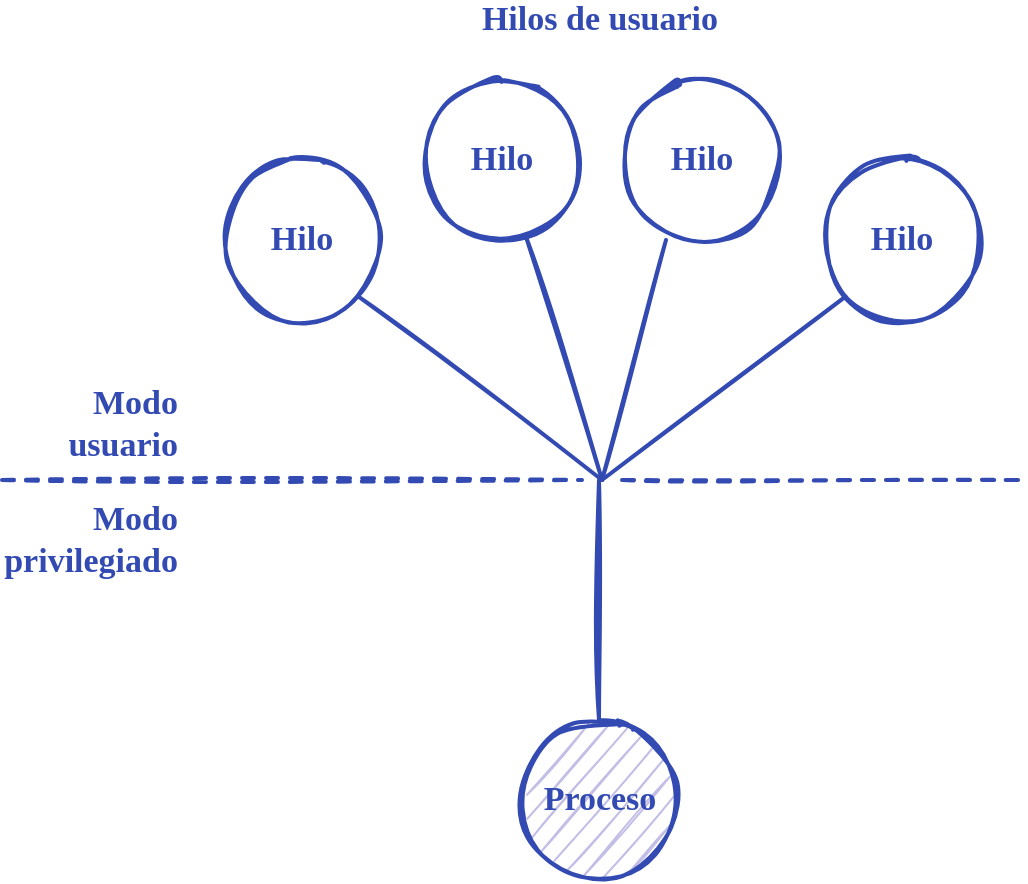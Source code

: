 <mxfile version="13.8.5" type="google"><diagram id="akEowiJKr_ScigKzrRVM" name="Page-1"><mxGraphModel dx="44" dy="762" grid="1" gridSize="10" guides="1" tooltips="1" connect="1" arrows="1" fold="1" page="1" pageScale="1" pageWidth="689" pageHeight="517" math="0" shadow="0"><root><mxCell id="0"/><mxCell id="1" parent="0"/><mxCell id="-pet36EsuUMPWjCT5Itz-28" value="Modo usuario" style="text;html=1;strokeColor=none;fillColor=none;align=right;verticalAlign=middle;whiteSpace=wrap;rounded=0;shadow=0;sketch=1;fontFamily=Ink Free;fontSize=17;fontStyle=1;fontColor=#324ab2;" parent="1" vertex="1"><mxGeometry x="1480" y="234" width="70" height="35" as="geometry"/></mxCell><mxCell id="-pet36EsuUMPWjCT5Itz-29" value="Modo privilegiado" style="text;html=1;strokeColor=none;fillColor=none;align=right;verticalAlign=middle;whiteSpace=wrap;rounded=0;shadow=0;sketch=1;fontFamily=Ink Free;fontSize=17;fontStyle=1;fontColor=#324ab2;" parent="1" vertex="1"><mxGeometry x="1461" y="290" width="89" height="40" as="geometry"/></mxCell><mxCell id="lgN72yZ7XG6kfilp9ZLk-1" value="&lt;b&gt;Proceso&lt;br&gt;&lt;/b&gt;" style="ellipse;whiteSpace=wrap;html=1;aspect=fixed;rounded=0;shadow=0;fontFamily=Ink Free;fontSize=17;strokeWidth=2;spacing=20;sketch=1;align=center;strokeColor=#324ab2;fontColor=#324ab2;fillColor=#c2bee6;" parent="1" vertex="1"><mxGeometry x="1718.5" y="400" width="80" height="80" as="geometry"/></mxCell><mxCell id="lgN72yZ7XG6kfilp9ZLk-2" value="&lt;b&gt;Hilo&lt;br&gt;&lt;/b&gt;" style="ellipse;whiteSpace=wrap;html=1;aspect=fixed;rounded=0;shadow=0;fontFamily=Ink Free;fontSize=17;strokeWidth=2;fillColor=none;spacing=20;sketch=1;align=center;points=[[0.924,-0.382]];strokeColor=#324ab2;fontColor=#324ab2;" parent="1" vertex="1"><mxGeometry x="1670" y="80" width="80" height="80" as="geometry"/></mxCell><mxCell id="lgN72yZ7XG6kfilp9ZLk-3" value="&lt;b&gt;Hilo&lt;br&gt;&lt;/b&gt;" style="ellipse;whiteSpace=wrap;html=1;aspect=fixed;rounded=0;shadow=0;fontFamily=Ink Free;fontSize=17;strokeWidth=2;fillColor=none;spacing=20;sketch=1;align=center;;points=[[-0.924,-0.382]];fontSource=https%3A%2F%2Full-esit-sistemas-operativos.github.io%2Fssoo-apuntes%2Ffonts%2FInkFree.woff;strokeColor=#324ab2;fontColor=#324ab2;" parent="1" vertex="1"><mxGeometry x="1770" y="80" width="80" height="80" as="geometry"/></mxCell><mxCell id="lgN72yZ7XG6kfilp9ZLk-67" style="rounded=0;orthogonalLoop=1;jettySize=auto;html=1;exitX=1;exitY=1;exitDx=0;exitDy=0;entryX=0.5;entryY=0.5;entryDx=0;entryDy=0;entryPerimeter=0;strokeWidth=2;shadow=0;fontFamily=Ink Free;fontSize=17;spacing=20;endArrow=none;sketch=1;strokeColor=#324ab2;fontColor=#324ab2;" parent="1" source="lgN72yZ7XG6kfilp9ZLk-4" edge="1"><mxGeometry relative="1" as="geometry"><mxPoint x="1760" y="280" as="targetPoint"/></mxGeometry></mxCell><mxCell id="lgN72yZ7XG6kfilp9ZLk-4" value="&lt;b&gt;Hilo&lt;br&gt;&lt;/b&gt;" style="ellipse;whiteSpace=wrap;html=1;aspect=fixed;rounded=0;shadow=0;fontFamily=Ink Free;fontSize=17;strokeWidth=2;fillColor=none;spacing=20;sketch=1;align=center;strokeColor=#324ab2;fontColor=#324ab2;" parent="1" vertex="1"><mxGeometry x="1570" y="120" width="80" height="80" as="geometry"/></mxCell><mxCell id="lgN72yZ7XG6kfilp9ZLk-5" value="&lt;b&gt;Hilo&lt;br&gt;&lt;/b&gt;" style="ellipse;whiteSpace=wrap;html=1;aspect=fixed;rounded=0;shadow=0;fontFamily=Ink Free;fontSize=17;strokeWidth=2;fillColor=none;spacing=20;sketch=1;align=center;strokeColor=#324ab2;fontColor=#324ab2;" parent="1" vertex="1"><mxGeometry x="1870" y="120" width="80" height="80" as="geometry"/></mxCell><mxCell id="lgN72yZ7XG6kfilp9ZLk-7" value="" style="endArrow=none;html=1;strokeWidth=2;rounded=0;shadow=0;fontFamily=Ink Free;fontSize=17;spacing=20;sketch=1;dashed=1;fontColor=#324ab2;strokeColor=#324ab2;" parent="1" edge="1"><mxGeometry width="50" height="50" relative="1" as="geometry"><mxPoint x="1770" y="280" as="sourcePoint"/><mxPoint x="1970" y="280" as="targetPoint"/></mxGeometry></mxCell><mxCell id="lgN72yZ7XG6kfilp9ZLk-19" value="Hilos de usuario" style="text;html=1;fillColor=none;align=center;verticalAlign=middle;whiteSpace=wrap;rounded=0;shadow=0;fontFamily=Ink Free;fontSize=17;strokeWidth=2;spacing=20;sketch=1;fontStyle=1;fontColor=#324ab2;" parent="1" vertex="1"><mxGeometry x="1678.5" y="40" width="160" height="20" as="geometry"/></mxCell><mxCell id="lgN72yZ7XG6kfilp9ZLk-61" value="" style="endArrow=none;html=1;strokeWidth=2;rounded=0;shadow=0;fontFamily=Ink Free;fontSize=17;spacing=20;sketch=1;dashed=1;strokeColor=#324ab2;fontColor=#324ab2;" parent="1" edge="1"><mxGeometry width="50" height="50" relative="1" as="geometry"><mxPoint x="1460" y="280" as="sourcePoint"/><mxPoint x="1750" y="280" as="targetPoint"/></mxGeometry></mxCell><mxCell id="lgN72yZ7XG6kfilp9ZLk-68" style="rounded=0;orthogonalLoop=1;jettySize=auto;html=1;strokeWidth=2;shadow=0;fontFamily=Ink Free;fontSize=17;spacing=20;endArrow=none;sketch=1;strokeColor=#324ab2;fontColor=#324ab2;" parent="1" source="lgN72yZ7XG6kfilp9ZLk-2" edge="1"><mxGeometry relative="1" as="geometry"><mxPoint x="1648.284" y="198.284" as="sourcePoint"/><mxPoint x="1760" y="280" as="targetPoint"/></mxGeometry></mxCell><mxCell id="lgN72yZ7XG6kfilp9ZLk-69" style="rounded=0;orthogonalLoop=1;jettySize=auto;html=1;exitX=0;exitY=1;exitDx=0;exitDy=0;strokeWidth=2;shadow=0;fontFamily=Ink Free;fontSize=17;spacing=20;endArrow=none;sketch=1;strokeColor=#324ab2;fontColor=#324ab2;" parent="1" source="lgN72yZ7XG6kfilp9ZLk-5" edge="1"><mxGeometry relative="1" as="geometry"><mxPoint x="1648.284" y="198.284" as="sourcePoint"/><mxPoint x="1760" y="280" as="targetPoint"/></mxGeometry></mxCell><mxCell id="lgN72yZ7XG6kfilp9ZLk-70" style="rounded=0;orthogonalLoop=1;jettySize=auto;html=1;exitX=0.5;exitY=0;exitDx=0;exitDy=0;strokeWidth=2;shadow=0;fontFamily=Ink Free;fontSize=17;spacing=20;endArrow=none;sketch=1;entryX=0.425;entryY=0.5;entryDx=0;entryDy=0;entryPerimeter=0;strokeColor=#324ab2;fontColor=#324ab2;" parent="1" source="lgN72yZ7XG6kfilp9ZLk-1" edge="1"><mxGeometry relative="1" as="geometry"><mxPoint x="1891.716" y="198.284" as="sourcePoint"/><mxPoint x="1758.5" y="280" as="targetPoint"/></mxGeometry></mxCell><mxCell id="lgN72yZ7XG6kfilp9ZLk-86" style="rounded=0;orthogonalLoop=1;jettySize=auto;html=1;strokeWidth=2;shadow=0;fontFamily=Ink Free;fontSize=17;spacing=20;endArrow=none;sketch=1;strokeColor=#324ab2;fontColor=#324ab2;" parent="1" edge="1"><mxGeometry relative="1" as="geometry"><mxPoint x="1792" y="160" as="sourcePoint"/><mxPoint x="1760" y="280" as="targetPoint"/></mxGeometry></mxCell></root></mxGraphModel></diagram></mxfile>